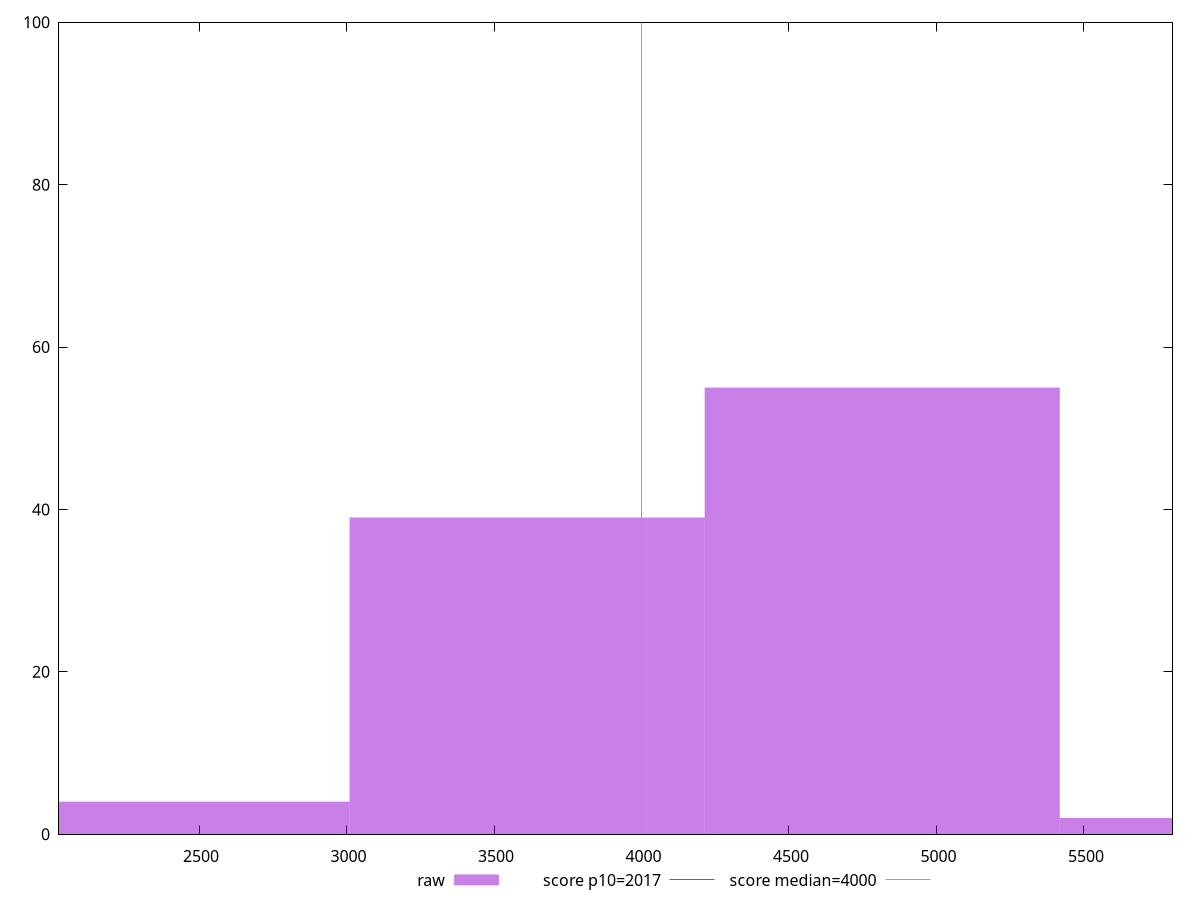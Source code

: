 reset

$raw <<EOF
3612.17921164618 39
2408.119474430787 4
4816.238948861574 55
6020.298686076967 2
EOF

set key outside below
set boxwidth 1204.0597372153934
set xrange [2024.9519999999984:5800.371999999991]
set yrange [0:100]
set trange [0:100]
set style fill transparent solid 0.5 noborder

set parametric
set terminal svg size 640, 490 enhanced background rgb 'white'
set output "report/report_00029_2021-02-24T13-36-40.390Z/mainthread-work-breakdown/samples/music/raw/histogram.svg"

plot $raw title "raw" with boxes, \
     2017,t title "score p10=2017", \
     4000,t title "score median=4000"

reset
